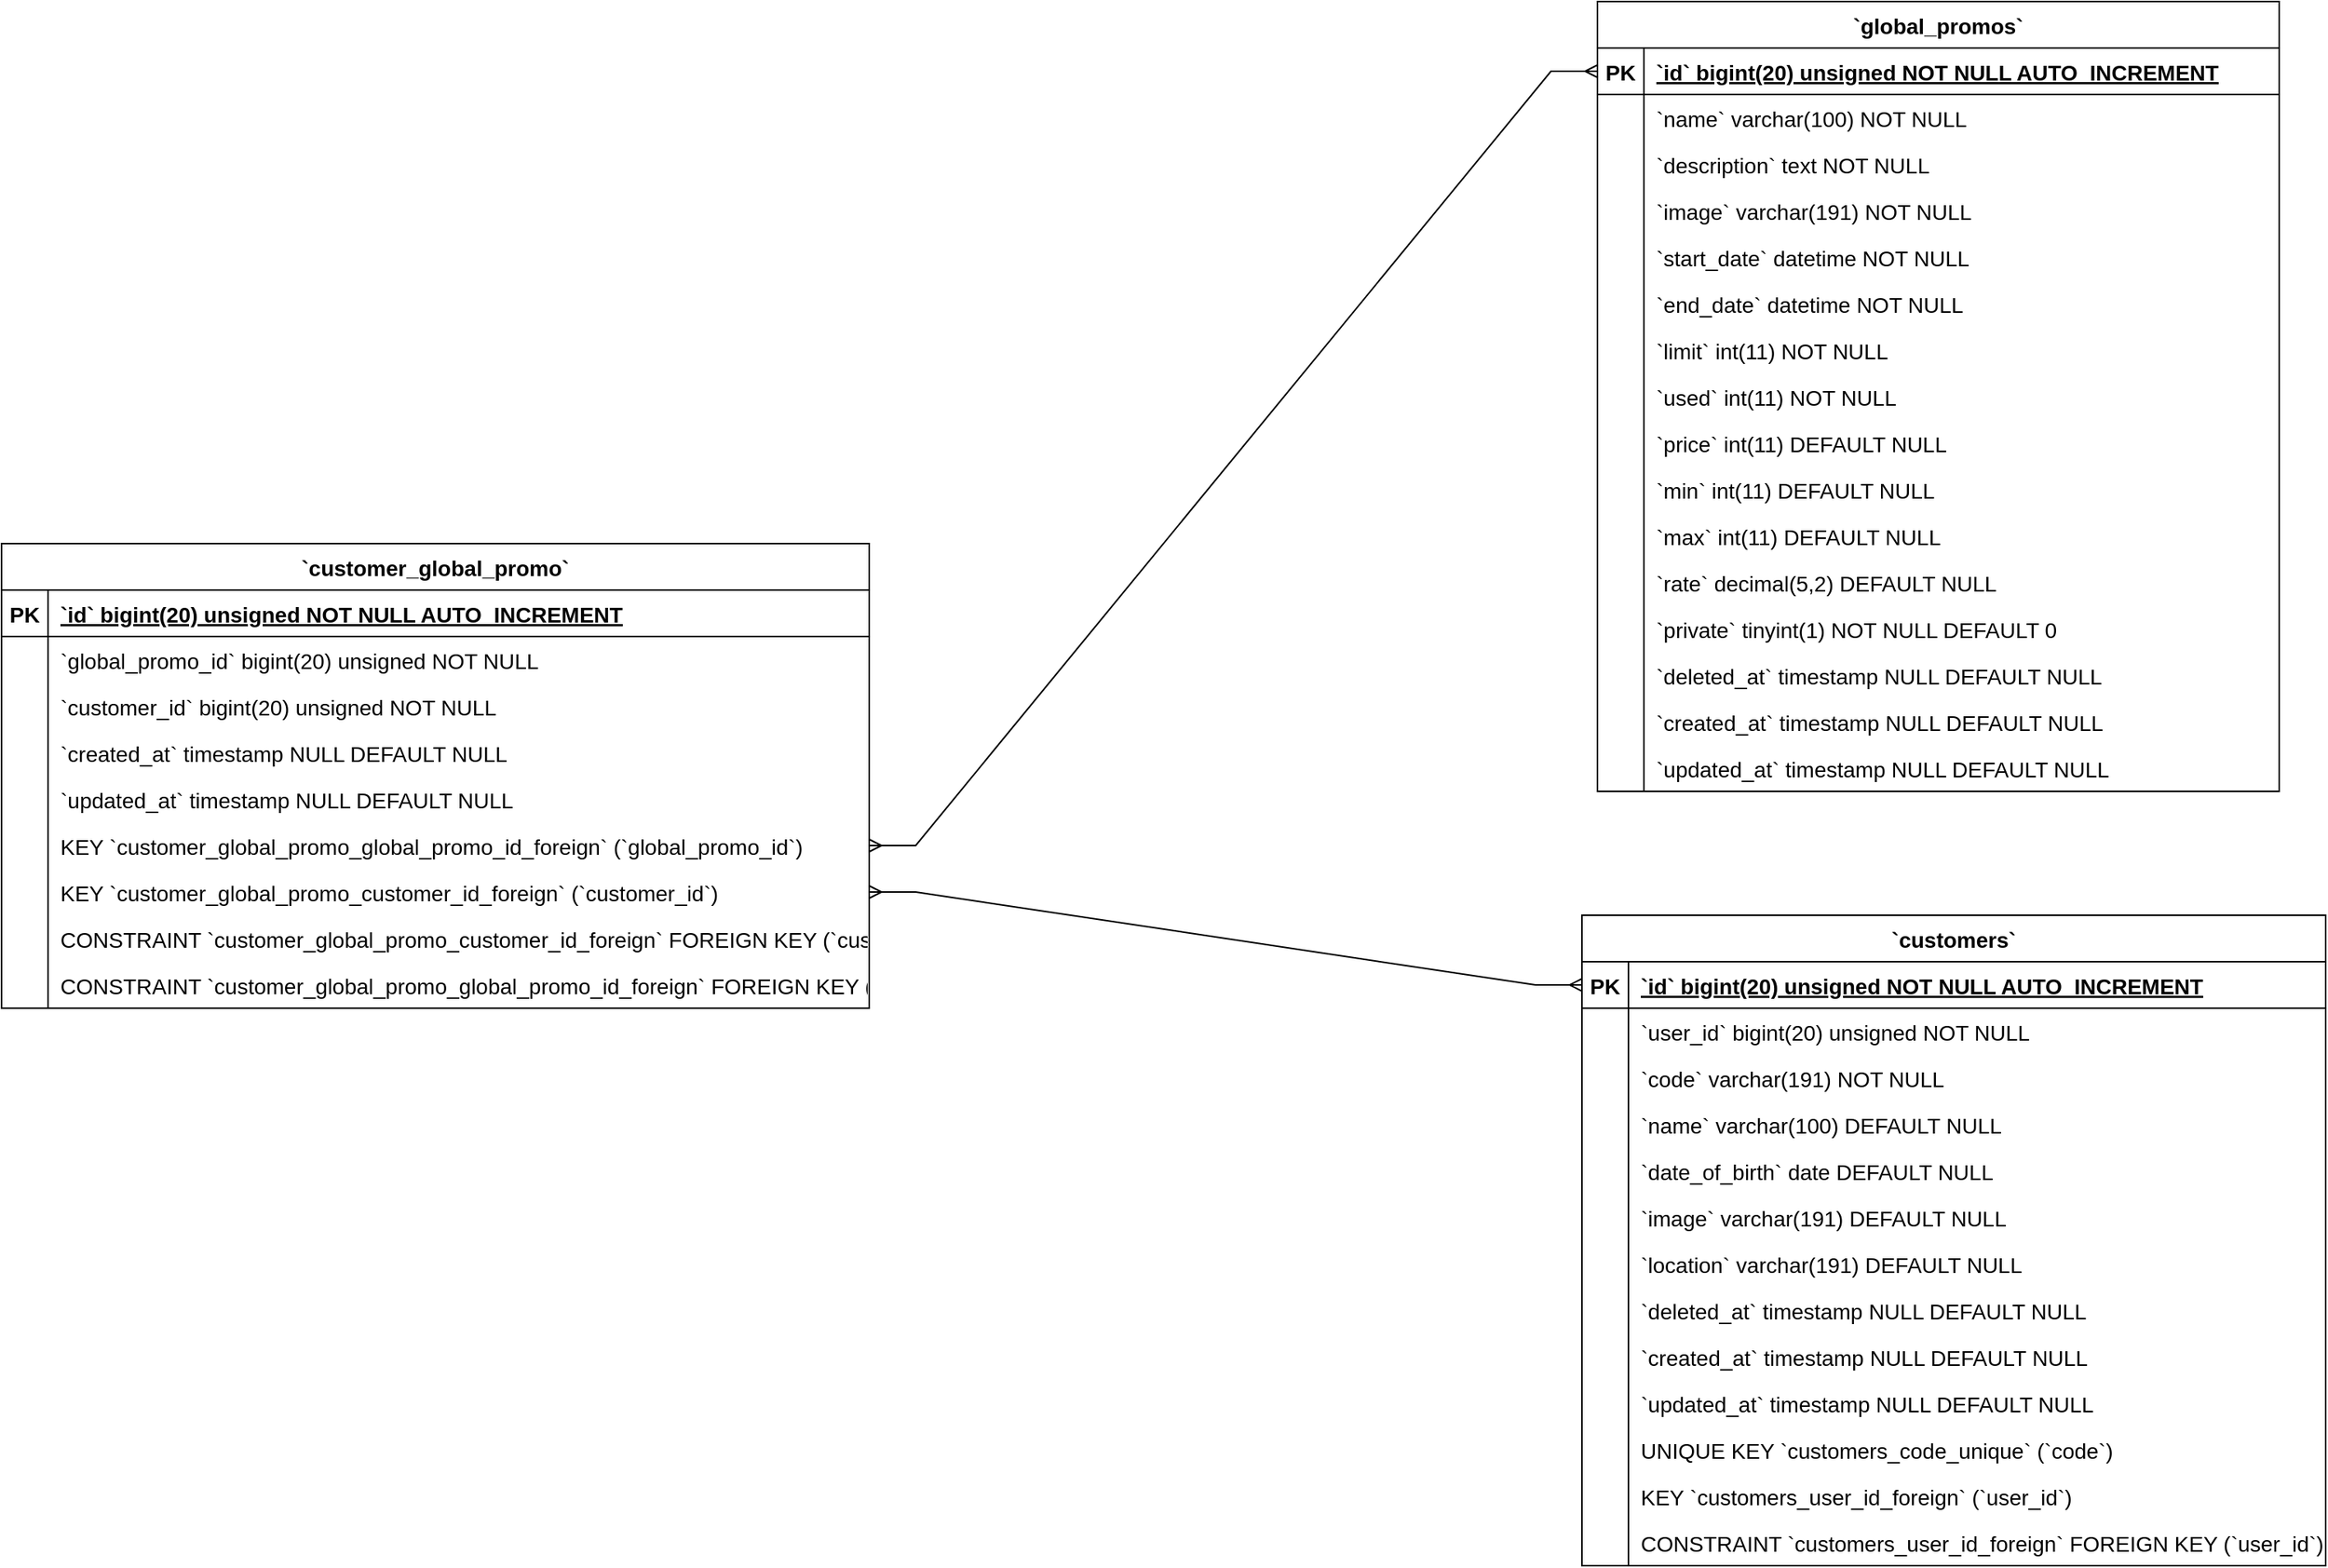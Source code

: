 <mxfile version="24.2.8" type="github">
  <diagram name="Page-1" id="vgvbuqR0HXpFJNE2y8I2">
    <mxGraphModel dx="2438" dy="1924" grid="1" gridSize="10" guides="1" tooltips="1" connect="1" arrows="1" fold="1" page="1" pageScale="1" pageWidth="850" pageHeight="1100" math="0" shadow="0">
      <root>
        <mxCell id="0" />
        <mxCell id="1" parent="0" />
        <mxCell id="kryCxpMamjIrY3Zk3ilS-1" value="`global_promos`" style="shape=table;startSize=30;container=1;collapsible=1;childLayout=tableLayout;fixedRows=1;rowLines=0;fontStyle=1;align=center;resizeLast=1;fontSize=14;" vertex="1" parent="1">
          <mxGeometry x="620" y="-10" width="440" height="510" as="geometry" />
        </mxCell>
        <mxCell id="kryCxpMamjIrY3Zk3ilS-2" value="" style="shape=tableRow;horizontal=0;startSize=0;swimlaneHead=0;swimlaneBody=0;fillColor=none;collapsible=0;dropTarget=0;points=[[0,0.5],[1,0.5]];portConstraint=eastwest;strokeColor=inherit;top=0;left=0;right=0;bottom=1;fontSize=14;" vertex="1" parent="kryCxpMamjIrY3Zk3ilS-1">
          <mxGeometry y="30" width="440" height="30" as="geometry" />
        </mxCell>
        <mxCell id="kryCxpMamjIrY3Zk3ilS-3" value="PK" style="shape=partialRectangle;overflow=hidden;connectable=0;fillColor=none;strokeColor=inherit;top=0;left=0;bottom=0;right=0;fontStyle=1;fontSize=14;" vertex="1" parent="kryCxpMamjIrY3Zk3ilS-2">
          <mxGeometry width="30" height="30" as="geometry">
            <mxRectangle width="30" height="30" as="alternateBounds" />
          </mxGeometry>
        </mxCell>
        <mxCell id="kryCxpMamjIrY3Zk3ilS-4" value="`id` bigint(20) unsigned NOT NULL AUTO_INCREMENT" style="shape=partialRectangle;overflow=hidden;connectable=0;fillColor=none;align=left;strokeColor=inherit;top=0;left=0;bottom=0;right=0;spacingLeft=6;fontStyle=5;fontSize=14;" vertex="1" parent="kryCxpMamjIrY3Zk3ilS-2">
          <mxGeometry x="30" width="410" height="30" as="geometry">
            <mxRectangle width="410" height="30" as="alternateBounds" />
          </mxGeometry>
        </mxCell>
        <mxCell id="kryCxpMamjIrY3Zk3ilS-5" value="" style="shape=tableRow;horizontal=0;startSize=0;swimlaneHead=0;swimlaneBody=0;fillColor=none;collapsible=0;dropTarget=0;points=[[0,0.5],[1,0.5]];portConstraint=eastwest;strokeColor=inherit;top=0;left=0;right=0;bottom=0;fontSize=14;" vertex="1" parent="kryCxpMamjIrY3Zk3ilS-1">
          <mxGeometry y="60" width="440" height="30" as="geometry" />
        </mxCell>
        <mxCell id="kryCxpMamjIrY3Zk3ilS-6" value="" style="shape=partialRectangle;overflow=hidden;connectable=0;fillColor=none;strokeColor=inherit;top=0;left=0;bottom=0;right=0;fontSize=14;" vertex="1" parent="kryCxpMamjIrY3Zk3ilS-5">
          <mxGeometry width="30" height="30" as="geometry">
            <mxRectangle width="30" height="30" as="alternateBounds" />
          </mxGeometry>
        </mxCell>
        <mxCell id="kryCxpMamjIrY3Zk3ilS-7" value="`name` varchar(100) NOT NULL" style="shape=partialRectangle;overflow=hidden;connectable=0;fillColor=none;align=left;strokeColor=inherit;top=0;left=0;bottom=0;right=0;spacingLeft=6;fontSize=14;" vertex="1" parent="kryCxpMamjIrY3Zk3ilS-5">
          <mxGeometry x="30" width="410" height="30" as="geometry">
            <mxRectangle width="410" height="30" as="alternateBounds" />
          </mxGeometry>
        </mxCell>
        <mxCell id="kryCxpMamjIrY3Zk3ilS-8" value="" style="shape=tableRow;horizontal=0;startSize=0;swimlaneHead=0;swimlaneBody=0;fillColor=none;collapsible=0;dropTarget=0;points=[[0,0.5],[1,0.5]];portConstraint=eastwest;strokeColor=inherit;top=0;left=0;right=0;bottom=0;fontSize=14;" vertex="1" parent="kryCxpMamjIrY3Zk3ilS-1">
          <mxGeometry y="90" width="440" height="30" as="geometry" />
        </mxCell>
        <mxCell id="kryCxpMamjIrY3Zk3ilS-9" value="" style="shape=partialRectangle;overflow=hidden;connectable=0;fillColor=none;strokeColor=inherit;top=0;left=0;bottom=0;right=0;fontSize=14;" vertex="1" parent="kryCxpMamjIrY3Zk3ilS-8">
          <mxGeometry width="30" height="30" as="geometry">
            <mxRectangle width="30" height="30" as="alternateBounds" />
          </mxGeometry>
        </mxCell>
        <mxCell id="kryCxpMamjIrY3Zk3ilS-10" value="`description` text NOT NULL" style="shape=partialRectangle;overflow=hidden;connectable=0;fillColor=none;align=left;strokeColor=inherit;top=0;left=0;bottom=0;right=0;spacingLeft=6;fontSize=14;" vertex="1" parent="kryCxpMamjIrY3Zk3ilS-8">
          <mxGeometry x="30" width="410" height="30" as="geometry">
            <mxRectangle width="410" height="30" as="alternateBounds" />
          </mxGeometry>
        </mxCell>
        <mxCell id="kryCxpMamjIrY3Zk3ilS-11" value="" style="shape=tableRow;horizontal=0;startSize=0;swimlaneHead=0;swimlaneBody=0;fillColor=none;collapsible=0;dropTarget=0;points=[[0,0.5],[1,0.5]];portConstraint=eastwest;strokeColor=inherit;top=0;left=0;right=0;bottom=0;fontSize=14;" vertex="1" parent="kryCxpMamjIrY3Zk3ilS-1">
          <mxGeometry y="120" width="440" height="30" as="geometry" />
        </mxCell>
        <mxCell id="kryCxpMamjIrY3Zk3ilS-12" value="" style="shape=partialRectangle;overflow=hidden;connectable=0;fillColor=none;strokeColor=inherit;top=0;left=0;bottom=0;right=0;fontSize=14;" vertex="1" parent="kryCxpMamjIrY3Zk3ilS-11">
          <mxGeometry width="30" height="30" as="geometry">
            <mxRectangle width="30" height="30" as="alternateBounds" />
          </mxGeometry>
        </mxCell>
        <mxCell id="kryCxpMamjIrY3Zk3ilS-13" value="`image` varchar(191) NOT NULL" style="shape=partialRectangle;overflow=hidden;connectable=0;fillColor=none;align=left;strokeColor=inherit;top=0;left=0;bottom=0;right=0;spacingLeft=6;fontSize=14;" vertex="1" parent="kryCxpMamjIrY3Zk3ilS-11">
          <mxGeometry x="30" width="410" height="30" as="geometry">
            <mxRectangle width="410" height="30" as="alternateBounds" />
          </mxGeometry>
        </mxCell>
        <mxCell id="kryCxpMamjIrY3Zk3ilS-14" value="" style="shape=tableRow;horizontal=0;startSize=0;swimlaneHead=0;swimlaneBody=0;fillColor=none;collapsible=0;dropTarget=0;points=[[0,0.5],[1,0.5]];portConstraint=eastwest;strokeColor=inherit;top=0;left=0;right=0;bottom=0;fontSize=14;" vertex="1" parent="kryCxpMamjIrY3Zk3ilS-1">
          <mxGeometry y="150" width="440" height="30" as="geometry" />
        </mxCell>
        <mxCell id="kryCxpMamjIrY3Zk3ilS-15" value="" style="shape=partialRectangle;overflow=hidden;connectable=0;fillColor=none;strokeColor=inherit;top=0;left=0;bottom=0;right=0;fontSize=14;" vertex="1" parent="kryCxpMamjIrY3Zk3ilS-14">
          <mxGeometry width="30" height="30" as="geometry">
            <mxRectangle width="30" height="30" as="alternateBounds" />
          </mxGeometry>
        </mxCell>
        <mxCell id="kryCxpMamjIrY3Zk3ilS-16" value="`start_date` datetime NOT NULL" style="shape=partialRectangle;overflow=hidden;connectable=0;fillColor=none;align=left;strokeColor=inherit;top=0;left=0;bottom=0;right=0;spacingLeft=6;fontSize=14;" vertex="1" parent="kryCxpMamjIrY3Zk3ilS-14">
          <mxGeometry x="30" width="410" height="30" as="geometry">
            <mxRectangle width="410" height="30" as="alternateBounds" />
          </mxGeometry>
        </mxCell>
        <mxCell id="kryCxpMamjIrY3Zk3ilS-17" value="" style="shape=tableRow;horizontal=0;startSize=0;swimlaneHead=0;swimlaneBody=0;fillColor=none;collapsible=0;dropTarget=0;points=[[0,0.5],[1,0.5]];portConstraint=eastwest;strokeColor=inherit;top=0;left=0;right=0;bottom=0;fontSize=14;" vertex="1" parent="kryCxpMamjIrY3Zk3ilS-1">
          <mxGeometry y="180" width="440" height="30" as="geometry" />
        </mxCell>
        <mxCell id="kryCxpMamjIrY3Zk3ilS-18" value="" style="shape=partialRectangle;overflow=hidden;connectable=0;fillColor=none;strokeColor=inherit;top=0;left=0;bottom=0;right=0;fontSize=14;" vertex="1" parent="kryCxpMamjIrY3Zk3ilS-17">
          <mxGeometry width="30" height="30" as="geometry">
            <mxRectangle width="30" height="30" as="alternateBounds" />
          </mxGeometry>
        </mxCell>
        <mxCell id="kryCxpMamjIrY3Zk3ilS-19" value="`end_date` datetime NOT NULL" style="shape=partialRectangle;overflow=hidden;connectable=0;fillColor=none;align=left;strokeColor=inherit;top=0;left=0;bottom=0;right=0;spacingLeft=6;fontSize=14;" vertex="1" parent="kryCxpMamjIrY3Zk3ilS-17">
          <mxGeometry x="30" width="410" height="30" as="geometry">
            <mxRectangle width="410" height="30" as="alternateBounds" />
          </mxGeometry>
        </mxCell>
        <mxCell id="kryCxpMamjIrY3Zk3ilS-20" value="" style="shape=tableRow;horizontal=0;startSize=0;swimlaneHead=0;swimlaneBody=0;fillColor=none;collapsible=0;dropTarget=0;points=[[0,0.5],[1,0.5]];portConstraint=eastwest;strokeColor=inherit;top=0;left=0;right=0;bottom=0;fontSize=14;" vertex="1" parent="kryCxpMamjIrY3Zk3ilS-1">
          <mxGeometry y="210" width="440" height="30" as="geometry" />
        </mxCell>
        <mxCell id="kryCxpMamjIrY3Zk3ilS-21" value="" style="shape=partialRectangle;overflow=hidden;connectable=0;fillColor=none;strokeColor=inherit;top=0;left=0;bottom=0;right=0;fontSize=14;" vertex="1" parent="kryCxpMamjIrY3Zk3ilS-20">
          <mxGeometry width="30" height="30" as="geometry">
            <mxRectangle width="30" height="30" as="alternateBounds" />
          </mxGeometry>
        </mxCell>
        <mxCell id="kryCxpMamjIrY3Zk3ilS-22" value="`limit` int(11) NOT NULL" style="shape=partialRectangle;overflow=hidden;connectable=0;fillColor=none;align=left;strokeColor=inherit;top=0;left=0;bottom=0;right=0;spacingLeft=6;fontSize=14;" vertex="1" parent="kryCxpMamjIrY3Zk3ilS-20">
          <mxGeometry x="30" width="410" height="30" as="geometry">
            <mxRectangle width="410" height="30" as="alternateBounds" />
          </mxGeometry>
        </mxCell>
        <mxCell id="kryCxpMamjIrY3Zk3ilS-23" value="" style="shape=tableRow;horizontal=0;startSize=0;swimlaneHead=0;swimlaneBody=0;fillColor=none;collapsible=0;dropTarget=0;points=[[0,0.5],[1,0.5]];portConstraint=eastwest;strokeColor=inherit;top=0;left=0;right=0;bottom=0;fontSize=14;" vertex="1" parent="kryCxpMamjIrY3Zk3ilS-1">
          <mxGeometry y="240" width="440" height="30" as="geometry" />
        </mxCell>
        <mxCell id="kryCxpMamjIrY3Zk3ilS-24" value="" style="shape=partialRectangle;overflow=hidden;connectable=0;fillColor=none;strokeColor=inherit;top=0;left=0;bottom=0;right=0;fontSize=14;" vertex="1" parent="kryCxpMamjIrY3Zk3ilS-23">
          <mxGeometry width="30" height="30" as="geometry">
            <mxRectangle width="30" height="30" as="alternateBounds" />
          </mxGeometry>
        </mxCell>
        <mxCell id="kryCxpMamjIrY3Zk3ilS-25" value="`used` int(11) NOT NULL" style="shape=partialRectangle;overflow=hidden;connectable=0;fillColor=none;align=left;strokeColor=inherit;top=0;left=0;bottom=0;right=0;spacingLeft=6;fontSize=14;" vertex="1" parent="kryCxpMamjIrY3Zk3ilS-23">
          <mxGeometry x="30" width="410" height="30" as="geometry">
            <mxRectangle width="410" height="30" as="alternateBounds" />
          </mxGeometry>
        </mxCell>
        <mxCell id="kryCxpMamjIrY3Zk3ilS-26" value="" style="shape=tableRow;horizontal=0;startSize=0;swimlaneHead=0;swimlaneBody=0;fillColor=none;collapsible=0;dropTarget=0;points=[[0,0.5],[1,0.5]];portConstraint=eastwest;strokeColor=inherit;top=0;left=0;right=0;bottom=0;fontSize=14;" vertex="1" parent="kryCxpMamjIrY3Zk3ilS-1">
          <mxGeometry y="270" width="440" height="30" as="geometry" />
        </mxCell>
        <mxCell id="kryCxpMamjIrY3Zk3ilS-27" value="" style="shape=partialRectangle;overflow=hidden;connectable=0;fillColor=none;strokeColor=inherit;top=0;left=0;bottom=0;right=0;fontSize=14;" vertex="1" parent="kryCxpMamjIrY3Zk3ilS-26">
          <mxGeometry width="30" height="30" as="geometry">
            <mxRectangle width="30" height="30" as="alternateBounds" />
          </mxGeometry>
        </mxCell>
        <mxCell id="kryCxpMamjIrY3Zk3ilS-28" value="`price` int(11) DEFAULT NULL" style="shape=partialRectangle;overflow=hidden;connectable=0;fillColor=none;align=left;strokeColor=inherit;top=0;left=0;bottom=0;right=0;spacingLeft=6;fontSize=14;" vertex="1" parent="kryCxpMamjIrY3Zk3ilS-26">
          <mxGeometry x="30" width="410" height="30" as="geometry">
            <mxRectangle width="410" height="30" as="alternateBounds" />
          </mxGeometry>
        </mxCell>
        <mxCell id="kryCxpMamjIrY3Zk3ilS-29" value="" style="shape=tableRow;horizontal=0;startSize=0;swimlaneHead=0;swimlaneBody=0;fillColor=none;collapsible=0;dropTarget=0;points=[[0,0.5],[1,0.5]];portConstraint=eastwest;strokeColor=inherit;top=0;left=0;right=0;bottom=0;fontSize=14;" vertex="1" parent="kryCxpMamjIrY3Zk3ilS-1">
          <mxGeometry y="300" width="440" height="30" as="geometry" />
        </mxCell>
        <mxCell id="kryCxpMamjIrY3Zk3ilS-30" value="" style="shape=partialRectangle;overflow=hidden;connectable=0;fillColor=none;strokeColor=inherit;top=0;left=0;bottom=0;right=0;fontSize=14;" vertex="1" parent="kryCxpMamjIrY3Zk3ilS-29">
          <mxGeometry width="30" height="30" as="geometry">
            <mxRectangle width="30" height="30" as="alternateBounds" />
          </mxGeometry>
        </mxCell>
        <mxCell id="kryCxpMamjIrY3Zk3ilS-31" value="`min` int(11) DEFAULT NULL" style="shape=partialRectangle;overflow=hidden;connectable=0;fillColor=none;align=left;strokeColor=inherit;top=0;left=0;bottom=0;right=0;spacingLeft=6;fontSize=14;" vertex="1" parent="kryCxpMamjIrY3Zk3ilS-29">
          <mxGeometry x="30" width="410" height="30" as="geometry">
            <mxRectangle width="410" height="30" as="alternateBounds" />
          </mxGeometry>
        </mxCell>
        <mxCell id="kryCxpMamjIrY3Zk3ilS-32" value="" style="shape=tableRow;horizontal=0;startSize=0;swimlaneHead=0;swimlaneBody=0;fillColor=none;collapsible=0;dropTarget=0;points=[[0,0.5],[1,0.5]];portConstraint=eastwest;strokeColor=inherit;top=0;left=0;right=0;bottom=0;fontSize=14;" vertex="1" parent="kryCxpMamjIrY3Zk3ilS-1">
          <mxGeometry y="330" width="440" height="30" as="geometry" />
        </mxCell>
        <mxCell id="kryCxpMamjIrY3Zk3ilS-33" value="" style="shape=partialRectangle;overflow=hidden;connectable=0;fillColor=none;strokeColor=inherit;top=0;left=0;bottom=0;right=0;fontSize=14;" vertex="1" parent="kryCxpMamjIrY3Zk3ilS-32">
          <mxGeometry width="30" height="30" as="geometry">
            <mxRectangle width="30" height="30" as="alternateBounds" />
          </mxGeometry>
        </mxCell>
        <mxCell id="kryCxpMamjIrY3Zk3ilS-34" value="`max` int(11) DEFAULT NULL" style="shape=partialRectangle;overflow=hidden;connectable=0;fillColor=none;align=left;strokeColor=inherit;top=0;left=0;bottom=0;right=0;spacingLeft=6;fontSize=14;" vertex="1" parent="kryCxpMamjIrY3Zk3ilS-32">
          <mxGeometry x="30" width="410" height="30" as="geometry">
            <mxRectangle width="410" height="30" as="alternateBounds" />
          </mxGeometry>
        </mxCell>
        <mxCell id="kryCxpMamjIrY3Zk3ilS-35" value="" style="shape=tableRow;horizontal=0;startSize=0;swimlaneHead=0;swimlaneBody=0;fillColor=none;collapsible=0;dropTarget=0;points=[[0,0.5],[1,0.5]];portConstraint=eastwest;strokeColor=inherit;top=0;left=0;right=0;bottom=0;fontSize=14;" vertex="1" parent="kryCxpMamjIrY3Zk3ilS-1">
          <mxGeometry y="360" width="440" height="30" as="geometry" />
        </mxCell>
        <mxCell id="kryCxpMamjIrY3Zk3ilS-36" value="" style="shape=partialRectangle;overflow=hidden;connectable=0;fillColor=none;strokeColor=inherit;top=0;left=0;bottom=0;right=0;fontSize=14;" vertex="1" parent="kryCxpMamjIrY3Zk3ilS-35">
          <mxGeometry width="30" height="30" as="geometry">
            <mxRectangle width="30" height="30" as="alternateBounds" />
          </mxGeometry>
        </mxCell>
        <mxCell id="kryCxpMamjIrY3Zk3ilS-37" value="`rate` decimal(5,2) DEFAULT NULL" style="shape=partialRectangle;overflow=hidden;connectable=0;fillColor=none;align=left;strokeColor=inherit;top=0;left=0;bottom=0;right=0;spacingLeft=6;fontSize=14;" vertex="1" parent="kryCxpMamjIrY3Zk3ilS-35">
          <mxGeometry x="30" width="410" height="30" as="geometry">
            <mxRectangle width="410" height="30" as="alternateBounds" />
          </mxGeometry>
        </mxCell>
        <mxCell id="kryCxpMamjIrY3Zk3ilS-38" value="" style="shape=tableRow;horizontal=0;startSize=0;swimlaneHead=0;swimlaneBody=0;fillColor=none;collapsible=0;dropTarget=0;points=[[0,0.5],[1,0.5]];portConstraint=eastwest;strokeColor=inherit;top=0;left=0;right=0;bottom=0;fontSize=14;" vertex="1" parent="kryCxpMamjIrY3Zk3ilS-1">
          <mxGeometry y="390" width="440" height="30" as="geometry" />
        </mxCell>
        <mxCell id="kryCxpMamjIrY3Zk3ilS-39" value="" style="shape=partialRectangle;overflow=hidden;connectable=0;fillColor=none;strokeColor=inherit;top=0;left=0;bottom=0;right=0;fontSize=14;" vertex="1" parent="kryCxpMamjIrY3Zk3ilS-38">
          <mxGeometry width="30" height="30" as="geometry">
            <mxRectangle width="30" height="30" as="alternateBounds" />
          </mxGeometry>
        </mxCell>
        <mxCell id="kryCxpMamjIrY3Zk3ilS-40" value="`private` tinyint(1) NOT NULL DEFAULT 0" style="shape=partialRectangle;overflow=hidden;connectable=0;fillColor=none;align=left;strokeColor=inherit;top=0;left=0;bottom=0;right=0;spacingLeft=6;fontSize=14;" vertex="1" parent="kryCxpMamjIrY3Zk3ilS-38">
          <mxGeometry x="30" width="410" height="30" as="geometry">
            <mxRectangle width="410" height="30" as="alternateBounds" />
          </mxGeometry>
        </mxCell>
        <mxCell id="kryCxpMamjIrY3Zk3ilS-41" value="" style="shape=tableRow;horizontal=0;startSize=0;swimlaneHead=0;swimlaneBody=0;fillColor=none;collapsible=0;dropTarget=0;points=[[0,0.5],[1,0.5]];portConstraint=eastwest;strokeColor=inherit;top=0;left=0;right=0;bottom=0;fontSize=14;" vertex="1" parent="kryCxpMamjIrY3Zk3ilS-1">
          <mxGeometry y="420" width="440" height="30" as="geometry" />
        </mxCell>
        <mxCell id="kryCxpMamjIrY3Zk3ilS-42" value="" style="shape=partialRectangle;overflow=hidden;connectable=0;fillColor=none;strokeColor=inherit;top=0;left=0;bottom=0;right=0;fontSize=14;" vertex="1" parent="kryCxpMamjIrY3Zk3ilS-41">
          <mxGeometry width="30" height="30" as="geometry">
            <mxRectangle width="30" height="30" as="alternateBounds" />
          </mxGeometry>
        </mxCell>
        <mxCell id="kryCxpMamjIrY3Zk3ilS-43" value="`deleted_at` timestamp NULL DEFAULT NULL" style="shape=partialRectangle;overflow=hidden;connectable=0;fillColor=none;align=left;strokeColor=inherit;top=0;left=0;bottom=0;right=0;spacingLeft=6;fontSize=14;" vertex="1" parent="kryCxpMamjIrY3Zk3ilS-41">
          <mxGeometry x="30" width="410" height="30" as="geometry">
            <mxRectangle width="410" height="30" as="alternateBounds" />
          </mxGeometry>
        </mxCell>
        <mxCell id="kryCxpMamjIrY3Zk3ilS-44" value="" style="shape=tableRow;horizontal=0;startSize=0;swimlaneHead=0;swimlaneBody=0;fillColor=none;collapsible=0;dropTarget=0;points=[[0,0.5],[1,0.5]];portConstraint=eastwest;strokeColor=inherit;top=0;left=0;right=0;bottom=0;fontSize=14;" vertex="1" parent="kryCxpMamjIrY3Zk3ilS-1">
          <mxGeometry y="450" width="440" height="30" as="geometry" />
        </mxCell>
        <mxCell id="kryCxpMamjIrY3Zk3ilS-45" value="" style="shape=partialRectangle;overflow=hidden;connectable=0;fillColor=none;strokeColor=inherit;top=0;left=0;bottom=0;right=0;fontSize=14;" vertex="1" parent="kryCxpMamjIrY3Zk3ilS-44">
          <mxGeometry width="30" height="30" as="geometry">
            <mxRectangle width="30" height="30" as="alternateBounds" />
          </mxGeometry>
        </mxCell>
        <mxCell id="kryCxpMamjIrY3Zk3ilS-46" value="`created_at` timestamp NULL DEFAULT NULL" style="shape=partialRectangle;overflow=hidden;connectable=0;fillColor=none;align=left;strokeColor=inherit;top=0;left=0;bottom=0;right=0;spacingLeft=6;fontSize=14;" vertex="1" parent="kryCxpMamjIrY3Zk3ilS-44">
          <mxGeometry x="30" width="410" height="30" as="geometry">
            <mxRectangle width="410" height="30" as="alternateBounds" />
          </mxGeometry>
        </mxCell>
        <mxCell id="kryCxpMamjIrY3Zk3ilS-47" value="" style="shape=tableRow;horizontal=0;startSize=0;swimlaneHead=0;swimlaneBody=0;fillColor=none;collapsible=0;dropTarget=0;points=[[0,0.5],[1,0.5]];portConstraint=eastwest;strokeColor=inherit;top=0;left=0;right=0;bottom=0;fontSize=14;" vertex="1" parent="kryCxpMamjIrY3Zk3ilS-1">
          <mxGeometry y="480" width="440" height="30" as="geometry" />
        </mxCell>
        <mxCell id="kryCxpMamjIrY3Zk3ilS-48" value="" style="shape=partialRectangle;overflow=hidden;connectable=0;fillColor=none;strokeColor=inherit;top=0;left=0;bottom=0;right=0;fontSize=14;" vertex="1" parent="kryCxpMamjIrY3Zk3ilS-47">
          <mxGeometry width="30" height="30" as="geometry">
            <mxRectangle width="30" height="30" as="alternateBounds" />
          </mxGeometry>
        </mxCell>
        <mxCell id="kryCxpMamjIrY3Zk3ilS-49" value="`updated_at` timestamp NULL DEFAULT NULL" style="shape=partialRectangle;overflow=hidden;connectable=0;fillColor=none;align=left;strokeColor=inherit;top=0;left=0;bottom=0;right=0;spacingLeft=6;fontSize=14;" vertex="1" parent="kryCxpMamjIrY3Zk3ilS-47">
          <mxGeometry x="30" width="410" height="30" as="geometry">
            <mxRectangle width="410" height="30" as="alternateBounds" />
          </mxGeometry>
        </mxCell>
        <mxCell id="kryCxpMamjIrY3Zk3ilS-50" value="`customer_global_promo`" style="shape=table;startSize=30;container=1;collapsible=1;childLayout=tableLayout;fixedRows=1;rowLines=0;fontStyle=1;align=center;resizeLast=1;fontSize=14;" vertex="1" parent="1">
          <mxGeometry x="-410" y="340" width="560" height="300" as="geometry" />
        </mxCell>
        <mxCell id="kryCxpMamjIrY3Zk3ilS-51" value="" style="shape=tableRow;horizontal=0;startSize=0;swimlaneHead=0;swimlaneBody=0;fillColor=none;collapsible=0;dropTarget=0;points=[[0,0.5],[1,0.5]];portConstraint=eastwest;strokeColor=inherit;top=0;left=0;right=0;bottom=1;fontSize=14;" vertex="1" parent="kryCxpMamjIrY3Zk3ilS-50">
          <mxGeometry y="30" width="560" height="30" as="geometry" />
        </mxCell>
        <mxCell id="kryCxpMamjIrY3Zk3ilS-52" value="PK" style="shape=partialRectangle;overflow=hidden;connectable=0;fillColor=none;strokeColor=inherit;top=0;left=0;bottom=0;right=0;fontStyle=1;fontSize=14;" vertex="1" parent="kryCxpMamjIrY3Zk3ilS-51">
          <mxGeometry width="30" height="30" as="geometry">
            <mxRectangle width="30" height="30" as="alternateBounds" />
          </mxGeometry>
        </mxCell>
        <mxCell id="kryCxpMamjIrY3Zk3ilS-53" value="`id` bigint(20) unsigned NOT NULL AUTO_INCREMENT" style="shape=partialRectangle;overflow=hidden;connectable=0;fillColor=none;align=left;strokeColor=inherit;top=0;left=0;bottom=0;right=0;spacingLeft=6;fontStyle=5;fontSize=14;" vertex="1" parent="kryCxpMamjIrY3Zk3ilS-51">
          <mxGeometry x="30" width="530" height="30" as="geometry">
            <mxRectangle width="530" height="30" as="alternateBounds" />
          </mxGeometry>
        </mxCell>
        <mxCell id="kryCxpMamjIrY3Zk3ilS-54" value="" style="shape=tableRow;horizontal=0;startSize=0;swimlaneHead=0;swimlaneBody=0;fillColor=none;collapsible=0;dropTarget=0;points=[[0,0.5],[1,0.5]];portConstraint=eastwest;strokeColor=inherit;top=0;left=0;right=0;bottom=0;fontSize=14;" vertex="1" parent="kryCxpMamjIrY3Zk3ilS-50">
          <mxGeometry y="60" width="560" height="30" as="geometry" />
        </mxCell>
        <mxCell id="kryCxpMamjIrY3Zk3ilS-55" value="" style="shape=partialRectangle;overflow=hidden;connectable=0;fillColor=none;strokeColor=inherit;top=0;left=0;bottom=0;right=0;fontSize=14;" vertex="1" parent="kryCxpMamjIrY3Zk3ilS-54">
          <mxGeometry width="30" height="30" as="geometry">
            <mxRectangle width="30" height="30" as="alternateBounds" />
          </mxGeometry>
        </mxCell>
        <mxCell id="kryCxpMamjIrY3Zk3ilS-56" value="`global_promo_id` bigint(20) unsigned NOT NULL" style="shape=partialRectangle;overflow=hidden;connectable=0;fillColor=none;align=left;strokeColor=inherit;top=0;left=0;bottom=0;right=0;spacingLeft=6;fontSize=14;" vertex="1" parent="kryCxpMamjIrY3Zk3ilS-54">
          <mxGeometry x="30" width="530" height="30" as="geometry">
            <mxRectangle width="530" height="30" as="alternateBounds" />
          </mxGeometry>
        </mxCell>
        <mxCell id="kryCxpMamjIrY3Zk3ilS-57" value="" style="shape=tableRow;horizontal=0;startSize=0;swimlaneHead=0;swimlaneBody=0;fillColor=none;collapsible=0;dropTarget=0;points=[[0,0.5],[1,0.5]];portConstraint=eastwest;strokeColor=inherit;top=0;left=0;right=0;bottom=0;fontSize=14;" vertex="1" parent="kryCxpMamjIrY3Zk3ilS-50">
          <mxGeometry y="90" width="560" height="30" as="geometry" />
        </mxCell>
        <mxCell id="kryCxpMamjIrY3Zk3ilS-58" value="" style="shape=partialRectangle;overflow=hidden;connectable=0;fillColor=none;strokeColor=inherit;top=0;left=0;bottom=0;right=0;fontSize=14;" vertex="1" parent="kryCxpMamjIrY3Zk3ilS-57">
          <mxGeometry width="30" height="30" as="geometry">
            <mxRectangle width="30" height="30" as="alternateBounds" />
          </mxGeometry>
        </mxCell>
        <mxCell id="kryCxpMamjIrY3Zk3ilS-59" value="`customer_id` bigint(20) unsigned NOT NULL" style="shape=partialRectangle;overflow=hidden;connectable=0;fillColor=none;align=left;strokeColor=inherit;top=0;left=0;bottom=0;right=0;spacingLeft=6;fontSize=14;" vertex="1" parent="kryCxpMamjIrY3Zk3ilS-57">
          <mxGeometry x="30" width="530" height="30" as="geometry">
            <mxRectangle width="530" height="30" as="alternateBounds" />
          </mxGeometry>
        </mxCell>
        <mxCell id="kryCxpMamjIrY3Zk3ilS-60" value="" style="shape=tableRow;horizontal=0;startSize=0;swimlaneHead=0;swimlaneBody=0;fillColor=none;collapsible=0;dropTarget=0;points=[[0,0.5],[1,0.5]];portConstraint=eastwest;strokeColor=inherit;top=0;left=0;right=0;bottom=0;fontSize=14;" vertex="1" parent="kryCxpMamjIrY3Zk3ilS-50">
          <mxGeometry y="120" width="560" height="30" as="geometry" />
        </mxCell>
        <mxCell id="kryCxpMamjIrY3Zk3ilS-61" value="" style="shape=partialRectangle;overflow=hidden;connectable=0;fillColor=none;strokeColor=inherit;top=0;left=0;bottom=0;right=0;fontSize=14;" vertex="1" parent="kryCxpMamjIrY3Zk3ilS-60">
          <mxGeometry width="30" height="30" as="geometry">
            <mxRectangle width="30" height="30" as="alternateBounds" />
          </mxGeometry>
        </mxCell>
        <mxCell id="kryCxpMamjIrY3Zk3ilS-62" value="`created_at` timestamp NULL DEFAULT NULL" style="shape=partialRectangle;overflow=hidden;connectable=0;fillColor=none;align=left;strokeColor=inherit;top=0;left=0;bottom=0;right=0;spacingLeft=6;fontSize=14;" vertex="1" parent="kryCxpMamjIrY3Zk3ilS-60">
          <mxGeometry x="30" width="530" height="30" as="geometry">
            <mxRectangle width="530" height="30" as="alternateBounds" />
          </mxGeometry>
        </mxCell>
        <mxCell id="kryCxpMamjIrY3Zk3ilS-63" value="" style="shape=tableRow;horizontal=0;startSize=0;swimlaneHead=0;swimlaneBody=0;fillColor=none;collapsible=0;dropTarget=0;points=[[0,0.5],[1,0.5]];portConstraint=eastwest;strokeColor=inherit;top=0;left=0;right=0;bottom=0;fontSize=14;" vertex="1" parent="kryCxpMamjIrY3Zk3ilS-50">
          <mxGeometry y="150" width="560" height="30" as="geometry" />
        </mxCell>
        <mxCell id="kryCxpMamjIrY3Zk3ilS-64" value="" style="shape=partialRectangle;overflow=hidden;connectable=0;fillColor=none;strokeColor=inherit;top=0;left=0;bottom=0;right=0;fontSize=14;" vertex="1" parent="kryCxpMamjIrY3Zk3ilS-63">
          <mxGeometry width="30" height="30" as="geometry">
            <mxRectangle width="30" height="30" as="alternateBounds" />
          </mxGeometry>
        </mxCell>
        <mxCell id="kryCxpMamjIrY3Zk3ilS-65" value="`updated_at` timestamp NULL DEFAULT NULL" style="shape=partialRectangle;overflow=hidden;connectable=0;fillColor=none;align=left;strokeColor=inherit;top=0;left=0;bottom=0;right=0;spacingLeft=6;fontSize=14;" vertex="1" parent="kryCxpMamjIrY3Zk3ilS-63">
          <mxGeometry x="30" width="530" height="30" as="geometry">
            <mxRectangle width="530" height="30" as="alternateBounds" />
          </mxGeometry>
        </mxCell>
        <mxCell id="kryCxpMamjIrY3Zk3ilS-66" value="" style="shape=tableRow;horizontal=0;startSize=0;swimlaneHead=0;swimlaneBody=0;fillColor=none;collapsible=0;dropTarget=0;points=[[0,0.5],[1,0.5]];portConstraint=eastwest;strokeColor=inherit;top=0;left=0;right=0;bottom=0;fontSize=14;" vertex="1" parent="kryCxpMamjIrY3Zk3ilS-50">
          <mxGeometry y="180" width="560" height="30" as="geometry" />
        </mxCell>
        <mxCell id="kryCxpMamjIrY3Zk3ilS-67" value="" style="shape=partialRectangle;overflow=hidden;connectable=0;fillColor=none;strokeColor=inherit;top=0;left=0;bottom=0;right=0;fontSize=14;" vertex="1" parent="kryCxpMamjIrY3Zk3ilS-66">
          <mxGeometry width="30" height="30" as="geometry">
            <mxRectangle width="30" height="30" as="alternateBounds" />
          </mxGeometry>
        </mxCell>
        <mxCell id="kryCxpMamjIrY3Zk3ilS-68" value="KEY `customer_global_promo_global_promo_id_foreign` (`global_promo_id`)" style="shape=partialRectangle;overflow=hidden;connectable=0;fillColor=none;align=left;strokeColor=inherit;top=0;left=0;bottom=0;right=0;spacingLeft=6;fontSize=14;" vertex="1" parent="kryCxpMamjIrY3Zk3ilS-66">
          <mxGeometry x="30" width="530" height="30" as="geometry">
            <mxRectangle width="530" height="30" as="alternateBounds" />
          </mxGeometry>
        </mxCell>
        <mxCell id="kryCxpMamjIrY3Zk3ilS-69" value="" style="shape=tableRow;horizontal=0;startSize=0;swimlaneHead=0;swimlaneBody=0;fillColor=none;collapsible=0;dropTarget=0;points=[[0,0.5],[1,0.5]];portConstraint=eastwest;strokeColor=inherit;top=0;left=0;right=0;bottom=0;fontSize=14;" vertex="1" parent="kryCxpMamjIrY3Zk3ilS-50">
          <mxGeometry y="210" width="560" height="30" as="geometry" />
        </mxCell>
        <mxCell id="kryCxpMamjIrY3Zk3ilS-70" value="" style="shape=partialRectangle;overflow=hidden;connectable=0;fillColor=none;strokeColor=inherit;top=0;left=0;bottom=0;right=0;fontSize=14;" vertex="1" parent="kryCxpMamjIrY3Zk3ilS-69">
          <mxGeometry width="30" height="30" as="geometry">
            <mxRectangle width="30" height="30" as="alternateBounds" />
          </mxGeometry>
        </mxCell>
        <mxCell id="kryCxpMamjIrY3Zk3ilS-71" value="KEY `customer_global_promo_customer_id_foreign` (`customer_id`)" style="shape=partialRectangle;overflow=hidden;connectable=0;fillColor=none;align=left;strokeColor=inherit;top=0;left=0;bottom=0;right=0;spacingLeft=6;fontSize=14;" vertex="1" parent="kryCxpMamjIrY3Zk3ilS-69">
          <mxGeometry x="30" width="530" height="30" as="geometry">
            <mxRectangle width="530" height="30" as="alternateBounds" />
          </mxGeometry>
        </mxCell>
        <mxCell id="kryCxpMamjIrY3Zk3ilS-72" value="" style="shape=tableRow;horizontal=0;startSize=0;swimlaneHead=0;swimlaneBody=0;fillColor=none;collapsible=0;dropTarget=0;points=[[0,0.5],[1,0.5]];portConstraint=eastwest;strokeColor=inherit;top=0;left=0;right=0;bottom=0;fontSize=14;" vertex="1" parent="kryCxpMamjIrY3Zk3ilS-50">
          <mxGeometry y="240" width="560" height="30" as="geometry" />
        </mxCell>
        <mxCell id="kryCxpMamjIrY3Zk3ilS-73" value="" style="shape=partialRectangle;overflow=hidden;connectable=0;fillColor=none;strokeColor=inherit;top=0;left=0;bottom=0;right=0;fontSize=14;" vertex="1" parent="kryCxpMamjIrY3Zk3ilS-72">
          <mxGeometry width="30" height="30" as="geometry">
            <mxRectangle width="30" height="30" as="alternateBounds" />
          </mxGeometry>
        </mxCell>
        <mxCell id="kryCxpMamjIrY3Zk3ilS-74" value="CONSTRAINT `customer_global_promo_customer_id_foreign` FOREIGN KEY (`customer_id`) REFERENCES `customers` (`id`)" style="shape=partialRectangle;overflow=hidden;connectable=0;fillColor=none;align=left;strokeColor=inherit;top=0;left=0;bottom=0;right=0;spacingLeft=6;fontSize=14;" vertex="1" parent="kryCxpMamjIrY3Zk3ilS-72">
          <mxGeometry x="30" width="530" height="30" as="geometry">
            <mxRectangle width="530" height="30" as="alternateBounds" />
          </mxGeometry>
        </mxCell>
        <mxCell id="kryCxpMamjIrY3Zk3ilS-75" value="" style="shape=tableRow;horizontal=0;startSize=0;swimlaneHead=0;swimlaneBody=0;fillColor=none;collapsible=0;dropTarget=0;points=[[0,0.5],[1,0.5]];portConstraint=eastwest;strokeColor=inherit;top=0;left=0;right=0;bottom=0;fontSize=14;" vertex="1" parent="kryCxpMamjIrY3Zk3ilS-50">
          <mxGeometry y="270" width="560" height="30" as="geometry" />
        </mxCell>
        <mxCell id="kryCxpMamjIrY3Zk3ilS-76" value="" style="shape=partialRectangle;overflow=hidden;connectable=0;fillColor=none;strokeColor=inherit;top=0;left=0;bottom=0;right=0;fontSize=14;" vertex="1" parent="kryCxpMamjIrY3Zk3ilS-75">
          <mxGeometry width="30" height="30" as="geometry">
            <mxRectangle width="30" height="30" as="alternateBounds" />
          </mxGeometry>
        </mxCell>
        <mxCell id="kryCxpMamjIrY3Zk3ilS-77" value="CONSTRAINT `customer_global_promo_global_promo_id_foreign` FOREIGN KEY (`global_promo_id`) REFERENCES `global_promos` (`id`)" style="shape=partialRectangle;overflow=hidden;connectable=0;fillColor=none;align=left;strokeColor=inherit;top=0;left=0;bottom=0;right=0;spacingLeft=6;fontSize=14;" vertex="1" parent="kryCxpMamjIrY3Zk3ilS-75">
          <mxGeometry x="30" width="530" height="30" as="geometry">
            <mxRectangle width="530" height="30" as="alternateBounds" />
          </mxGeometry>
        </mxCell>
        <mxCell id="kryCxpMamjIrY3Zk3ilS-78" value="`customers`" style="shape=table;startSize=30;container=1;collapsible=1;childLayout=tableLayout;fixedRows=1;rowLines=0;fontStyle=1;align=center;resizeLast=1;fontSize=14;" vertex="1" parent="1">
          <mxGeometry x="610" y="580" width="480" height="420" as="geometry" />
        </mxCell>
        <mxCell id="kryCxpMamjIrY3Zk3ilS-79" value="" style="shape=tableRow;horizontal=0;startSize=0;swimlaneHead=0;swimlaneBody=0;fillColor=none;collapsible=0;dropTarget=0;points=[[0,0.5],[1,0.5]];portConstraint=eastwest;strokeColor=inherit;top=0;left=0;right=0;bottom=1;fontSize=14;" vertex="1" parent="kryCxpMamjIrY3Zk3ilS-78">
          <mxGeometry y="30" width="480" height="30" as="geometry" />
        </mxCell>
        <mxCell id="kryCxpMamjIrY3Zk3ilS-80" value="PK" style="shape=partialRectangle;overflow=hidden;connectable=0;fillColor=none;strokeColor=inherit;top=0;left=0;bottom=0;right=0;fontStyle=1;fontSize=14;" vertex="1" parent="kryCxpMamjIrY3Zk3ilS-79">
          <mxGeometry width="30" height="30" as="geometry">
            <mxRectangle width="30" height="30" as="alternateBounds" />
          </mxGeometry>
        </mxCell>
        <mxCell id="kryCxpMamjIrY3Zk3ilS-81" value="`id` bigint(20) unsigned NOT NULL AUTO_INCREMENT" style="shape=partialRectangle;overflow=hidden;connectable=0;fillColor=none;align=left;strokeColor=inherit;top=0;left=0;bottom=0;right=0;spacingLeft=6;fontStyle=5;fontSize=14;" vertex="1" parent="kryCxpMamjIrY3Zk3ilS-79">
          <mxGeometry x="30" width="450" height="30" as="geometry">
            <mxRectangle width="450" height="30" as="alternateBounds" />
          </mxGeometry>
        </mxCell>
        <mxCell id="kryCxpMamjIrY3Zk3ilS-82" value="" style="shape=tableRow;horizontal=0;startSize=0;swimlaneHead=0;swimlaneBody=0;fillColor=none;collapsible=0;dropTarget=0;points=[[0,0.5],[1,0.5]];portConstraint=eastwest;strokeColor=inherit;top=0;left=0;right=0;bottom=0;fontSize=14;" vertex="1" parent="kryCxpMamjIrY3Zk3ilS-78">
          <mxGeometry y="60" width="480" height="30" as="geometry" />
        </mxCell>
        <mxCell id="kryCxpMamjIrY3Zk3ilS-83" value="" style="shape=partialRectangle;overflow=hidden;connectable=0;fillColor=none;strokeColor=inherit;top=0;left=0;bottom=0;right=0;fontSize=14;" vertex="1" parent="kryCxpMamjIrY3Zk3ilS-82">
          <mxGeometry width="30" height="30" as="geometry">
            <mxRectangle width="30" height="30" as="alternateBounds" />
          </mxGeometry>
        </mxCell>
        <mxCell id="kryCxpMamjIrY3Zk3ilS-84" value="`user_id` bigint(20) unsigned NOT NULL" style="shape=partialRectangle;overflow=hidden;connectable=0;fillColor=none;align=left;strokeColor=inherit;top=0;left=0;bottom=0;right=0;spacingLeft=6;fontSize=14;" vertex="1" parent="kryCxpMamjIrY3Zk3ilS-82">
          <mxGeometry x="30" width="450" height="30" as="geometry">
            <mxRectangle width="450" height="30" as="alternateBounds" />
          </mxGeometry>
        </mxCell>
        <mxCell id="kryCxpMamjIrY3Zk3ilS-85" value="" style="shape=tableRow;horizontal=0;startSize=0;swimlaneHead=0;swimlaneBody=0;fillColor=none;collapsible=0;dropTarget=0;points=[[0,0.5],[1,0.5]];portConstraint=eastwest;strokeColor=inherit;top=0;left=0;right=0;bottom=0;fontSize=14;" vertex="1" parent="kryCxpMamjIrY3Zk3ilS-78">
          <mxGeometry y="90" width="480" height="30" as="geometry" />
        </mxCell>
        <mxCell id="kryCxpMamjIrY3Zk3ilS-86" value="" style="shape=partialRectangle;overflow=hidden;connectable=0;fillColor=none;strokeColor=inherit;top=0;left=0;bottom=0;right=0;fontSize=14;" vertex="1" parent="kryCxpMamjIrY3Zk3ilS-85">
          <mxGeometry width="30" height="30" as="geometry">
            <mxRectangle width="30" height="30" as="alternateBounds" />
          </mxGeometry>
        </mxCell>
        <mxCell id="kryCxpMamjIrY3Zk3ilS-87" value="`code` varchar(191) NOT NULL" style="shape=partialRectangle;overflow=hidden;connectable=0;fillColor=none;align=left;strokeColor=inherit;top=0;left=0;bottom=0;right=0;spacingLeft=6;fontSize=14;" vertex="1" parent="kryCxpMamjIrY3Zk3ilS-85">
          <mxGeometry x="30" width="450" height="30" as="geometry">
            <mxRectangle width="450" height="30" as="alternateBounds" />
          </mxGeometry>
        </mxCell>
        <mxCell id="kryCxpMamjIrY3Zk3ilS-88" value="" style="shape=tableRow;horizontal=0;startSize=0;swimlaneHead=0;swimlaneBody=0;fillColor=none;collapsible=0;dropTarget=0;points=[[0,0.5],[1,0.5]];portConstraint=eastwest;strokeColor=inherit;top=0;left=0;right=0;bottom=0;fontSize=14;" vertex="1" parent="kryCxpMamjIrY3Zk3ilS-78">
          <mxGeometry y="120" width="480" height="30" as="geometry" />
        </mxCell>
        <mxCell id="kryCxpMamjIrY3Zk3ilS-89" value="" style="shape=partialRectangle;overflow=hidden;connectable=0;fillColor=none;strokeColor=inherit;top=0;left=0;bottom=0;right=0;fontSize=14;" vertex="1" parent="kryCxpMamjIrY3Zk3ilS-88">
          <mxGeometry width="30" height="30" as="geometry">
            <mxRectangle width="30" height="30" as="alternateBounds" />
          </mxGeometry>
        </mxCell>
        <mxCell id="kryCxpMamjIrY3Zk3ilS-90" value="`name` varchar(100) DEFAULT NULL" style="shape=partialRectangle;overflow=hidden;connectable=0;fillColor=none;align=left;strokeColor=inherit;top=0;left=0;bottom=0;right=0;spacingLeft=6;fontSize=14;" vertex="1" parent="kryCxpMamjIrY3Zk3ilS-88">
          <mxGeometry x="30" width="450" height="30" as="geometry">
            <mxRectangle width="450" height="30" as="alternateBounds" />
          </mxGeometry>
        </mxCell>
        <mxCell id="kryCxpMamjIrY3Zk3ilS-91" value="" style="shape=tableRow;horizontal=0;startSize=0;swimlaneHead=0;swimlaneBody=0;fillColor=none;collapsible=0;dropTarget=0;points=[[0,0.5],[1,0.5]];portConstraint=eastwest;strokeColor=inherit;top=0;left=0;right=0;bottom=0;fontSize=14;" vertex="1" parent="kryCxpMamjIrY3Zk3ilS-78">
          <mxGeometry y="150" width="480" height="30" as="geometry" />
        </mxCell>
        <mxCell id="kryCxpMamjIrY3Zk3ilS-92" value="" style="shape=partialRectangle;overflow=hidden;connectable=0;fillColor=none;strokeColor=inherit;top=0;left=0;bottom=0;right=0;fontSize=14;" vertex="1" parent="kryCxpMamjIrY3Zk3ilS-91">
          <mxGeometry width="30" height="30" as="geometry">
            <mxRectangle width="30" height="30" as="alternateBounds" />
          </mxGeometry>
        </mxCell>
        <mxCell id="kryCxpMamjIrY3Zk3ilS-93" value="`date_of_birth` date DEFAULT NULL" style="shape=partialRectangle;overflow=hidden;connectable=0;fillColor=none;align=left;strokeColor=inherit;top=0;left=0;bottom=0;right=0;spacingLeft=6;fontSize=14;" vertex="1" parent="kryCxpMamjIrY3Zk3ilS-91">
          <mxGeometry x="30" width="450" height="30" as="geometry">
            <mxRectangle width="450" height="30" as="alternateBounds" />
          </mxGeometry>
        </mxCell>
        <mxCell id="kryCxpMamjIrY3Zk3ilS-94" value="" style="shape=tableRow;horizontal=0;startSize=0;swimlaneHead=0;swimlaneBody=0;fillColor=none;collapsible=0;dropTarget=0;points=[[0,0.5],[1,0.5]];portConstraint=eastwest;strokeColor=inherit;top=0;left=0;right=0;bottom=0;fontSize=14;" vertex="1" parent="kryCxpMamjIrY3Zk3ilS-78">
          <mxGeometry y="180" width="480" height="30" as="geometry" />
        </mxCell>
        <mxCell id="kryCxpMamjIrY3Zk3ilS-95" value="" style="shape=partialRectangle;overflow=hidden;connectable=0;fillColor=none;strokeColor=inherit;top=0;left=0;bottom=0;right=0;fontSize=14;" vertex="1" parent="kryCxpMamjIrY3Zk3ilS-94">
          <mxGeometry width="30" height="30" as="geometry">
            <mxRectangle width="30" height="30" as="alternateBounds" />
          </mxGeometry>
        </mxCell>
        <mxCell id="kryCxpMamjIrY3Zk3ilS-96" value="`image` varchar(191) DEFAULT NULL" style="shape=partialRectangle;overflow=hidden;connectable=0;fillColor=none;align=left;strokeColor=inherit;top=0;left=0;bottom=0;right=0;spacingLeft=6;fontSize=14;" vertex="1" parent="kryCxpMamjIrY3Zk3ilS-94">
          <mxGeometry x="30" width="450" height="30" as="geometry">
            <mxRectangle width="450" height="30" as="alternateBounds" />
          </mxGeometry>
        </mxCell>
        <mxCell id="kryCxpMamjIrY3Zk3ilS-97" value="" style="shape=tableRow;horizontal=0;startSize=0;swimlaneHead=0;swimlaneBody=0;fillColor=none;collapsible=0;dropTarget=0;points=[[0,0.5],[1,0.5]];portConstraint=eastwest;strokeColor=inherit;top=0;left=0;right=0;bottom=0;fontSize=14;" vertex="1" parent="kryCxpMamjIrY3Zk3ilS-78">
          <mxGeometry y="210" width="480" height="30" as="geometry" />
        </mxCell>
        <mxCell id="kryCxpMamjIrY3Zk3ilS-98" value="" style="shape=partialRectangle;overflow=hidden;connectable=0;fillColor=none;strokeColor=inherit;top=0;left=0;bottom=0;right=0;fontSize=14;" vertex="1" parent="kryCxpMamjIrY3Zk3ilS-97">
          <mxGeometry width="30" height="30" as="geometry">
            <mxRectangle width="30" height="30" as="alternateBounds" />
          </mxGeometry>
        </mxCell>
        <mxCell id="kryCxpMamjIrY3Zk3ilS-99" value="`location` varchar(191) DEFAULT NULL" style="shape=partialRectangle;overflow=hidden;connectable=0;fillColor=none;align=left;strokeColor=inherit;top=0;left=0;bottom=0;right=0;spacingLeft=6;fontSize=14;" vertex="1" parent="kryCxpMamjIrY3Zk3ilS-97">
          <mxGeometry x="30" width="450" height="30" as="geometry">
            <mxRectangle width="450" height="30" as="alternateBounds" />
          </mxGeometry>
        </mxCell>
        <mxCell id="kryCxpMamjIrY3Zk3ilS-100" value="" style="shape=tableRow;horizontal=0;startSize=0;swimlaneHead=0;swimlaneBody=0;fillColor=none;collapsible=0;dropTarget=0;points=[[0,0.5],[1,0.5]];portConstraint=eastwest;strokeColor=inherit;top=0;left=0;right=0;bottom=0;fontSize=14;" vertex="1" parent="kryCxpMamjIrY3Zk3ilS-78">
          <mxGeometry y="240" width="480" height="30" as="geometry" />
        </mxCell>
        <mxCell id="kryCxpMamjIrY3Zk3ilS-101" value="" style="shape=partialRectangle;overflow=hidden;connectable=0;fillColor=none;strokeColor=inherit;top=0;left=0;bottom=0;right=0;fontSize=14;" vertex="1" parent="kryCxpMamjIrY3Zk3ilS-100">
          <mxGeometry width="30" height="30" as="geometry">
            <mxRectangle width="30" height="30" as="alternateBounds" />
          </mxGeometry>
        </mxCell>
        <mxCell id="kryCxpMamjIrY3Zk3ilS-102" value="`deleted_at` timestamp NULL DEFAULT NULL" style="shape=partialRectangle;overflow=hidden;connectable=0;fillColor=none;align=left;strokeColor=inherit;top=0;left=0;bottom=0;right=0;spacingLeft=6;fontSize=14;" vertex="1" parent="kryCxpMamjIrY3Zk3ilS-100">
          <mxGeometry x="30" width="450" height="30" as="geometry">
            <mxRectangle width="450" height="30" as="alternateBounds" />
          </mxGeometry>
        </mxCell>
        <mxCell id="kryCxpMamjIrY3Zk3ilS-103" value="" style="shape=tableRow;horizontal=0;startSize=0;swimlaneHead=0;swimlaneBody=0;fillColor=none;collapsible=0;dropTarget=0;points=[[0,0.5],[1,0.5]];portConstraint=eastwest;strokeColor=inherit;top=0;left=0;right=0;bottom=0;fontSize=14;" vertex="1" parent="kryCxpMamjIrY3Zk3ilS-78">
          <mxGeometry y="270" width="480" height="30" as="geometry" />
        </mxCell>
        <mxCell id="kryCxpMamjIrY3Zk3ilS-104" value="" style="shape=partialRectangle;overflow=hidden;connectable=0;fillColor=none;strokeColor=inherit;top=0;left=0;bottom=0;right=0;fontSize=14;" vertex="1" parent="kryCxpMamjIrY3Zk3ilS-103">
          <mxGeometry width="30" height="30" as="geometry">
            <mxRectangle width="30" height="30" as="alternateBounds" />
          </mxGeometry>
        </mxCell>
        <mxCell id="kryCxpMamjIrY3Zk3ilS-105" value="`created_at` timestamp NULL DEFAULT NULL" style="shape=partialRectangle;overflow=hidden;connectable=0;fillColor=none;align=left;strokeColor=inherit;top=0;left=0;bottom=0;right=0;spacingLeft=6;fontSize=14;" vertex="1" parent="kryCxpMamjIrY3Zk3ilS-103">
          <mxGeometry x="30" width="450" height="30" as="geometry">
            <mxRectangle width="450" height="30" as="alternateBounds" />
          </mxGeometry>
        </mxCell>
        <mxCell id="kryCxpMamjIrY3Zk3ilS-106" value="" style="shape=tableRow;horizontal=0;startSize=0;swimlaneHead=0;swimlaneBody=0;fillColor=none;collapsible=0;dropTarget=0;points=[[0,0.5],[1,0.5]];portConstraint=eastwest;strokeColor=inherit;top=0;left=0;right=0;bottom=0;fontSize=14;" vertex="1" parent="kryCxpMamjIrY3Zk3ilS-78">
          <mxGeometry y="300" width="480" height="30" as="geometry" />
        </mxCell>
        <mxCell id="kryCxpMamjIrY3Zk3ilS-107" value="" style="shape=partialRectangle;overflow=hidden;connectable=0;fillColor=none;strokeColor=inherit;top=0;left=0;bottom=0;right=0;fontSize=14;" vertex="1" parent="kryCxpMamjIrY3Zk3ilS-106">
          <mxGeometry width="30" height="30" as="geometry">
            <mxRectangle width="30" height="30" as="alternateBounds" />
          </mxGeometry>
        </mxCell>
        <mxCell id="kryCxpMamjIrY3Zk3ilS-108" value="`updated_at` timestamp NULL DEFAULT NULL" style="shape=partialRectangle;overflow=hidden;connectable=0;fillColor=none;align=left;strokeColor=inherit;top=0;left=0;bottom=0;right=0;spacingLeft=6;fontSize=14;" vertex="1" parent="kryCxpMamjIrY3Zk3ilS-106">
          <mxGeometry x="30" width="450" height="30" as="geometry">
            <mxRectangle width="450" height="30" as="alternateBounds" />
          </mxGeometry>
        </mxCell>
        <mxCell id="kryCxpMamjIrY3Zk3ilS-109" value="" style="shape=tableRow;horizontal=0;startSize=0;swimlaneHead=0;swimlaneBody=0;fillColor=none;collapsible=0;dropTarget=0;points=[[0,0.5],[1,0.5]];portConstraint=eastwest;strokeColor=inherit;top=0;left=0;right=0;bottom=0;fontSize=14;" vertex="1" parent="kryCxpMamjIrY3Zk3ilS-78">
          <mxGeometry y="330" width="480" height="30" as="geometry" />
        </mxCell>
        <mxCell id="kryCxpMamjIrY3Zk3ilS-110" value="" style="shape=partialRectangle;overflow=hidden;connectable=0;fillColor=none;strokeColor=inherit;top=0;left=0;bottom=0;right=0;fontSize=14;" vertex="1" parent="kryCxpMamjIrY3Zk3ilS-109">
          <mxGeometry width="30" height="30" as="geometry">
            <mxRectangle width="30" height="30" as="alternateBounds" />
          </mxGeometry>
        </mxCell>
        <mxCell id="kryCxpMamjIrY3Zk3ilS-111" value="UNIQUE KEY `customers_code_unique` (`code`)" style="shape=partialRectangle;overflow=hidden;connectable=0;fillColor=none;align=left;strokeColor=inherit;top=0;left=0;bottom=0;right=0;spacingLeft=6;fontSize=14;" vertex="1" parent="kryCxpMamjIrY3Zk3ilS-109">
          <mxGeometry x="30" width="450" height="30" as="geometry">
            <mxRectangle width="450" height="30" as="alternateBounds" />
          </mxGeometry>
        </mxCell>
        <mxCell id="kryCxpMamjIrY3Zk3ilS-112" value="" style="shape=tableRow;horizontal=0;startSize=0;swimlaneHead=0;swimlaneBody=0;fillColor=none;collapsible=0;dropTarget=0;points=[[0,0.5],[1,0.5]];portConstraint=eastwest;strokeColor=inherit;top=0;left=0;right=0;bottom=0;fontSize=14;" vertex="1" parent="kryCxpMamjIrY3Zk3ilS-78">
          <mxGeometry y="360" width="480" height="30" as="geometry" />
        </mxCell>
        <mxCell id="kryCxpMamjIrY3Zk3ilS-113" value="" style="shape=partialRectangle;overflow=hidden;connectable=0;fillColor=none;strokeColor=inherit;top=0;left=0;bottom=0;right=0;fontSize=14;" vertex="1" parent="kryCxpMamjIrY3Zk3ilS-112">
          <mxGeometry width="30" height="30" as="geometry">
            <mxRectangle width="30" height="30" as="alternateBounds" />
          </mxGeometry>
        </mxCell>
        <mxCell id="kryCxpMamjIrY3Zk3ilS-114" value="KEY `customers_user_id_foreign` (`user_id`)" style="shape=partialRectangle;overflow=hidden;connectable=0;fillColor=none;align=left;strokeColor=inherit;top=0;left=0;bottom=0;right=0;spacingLeft=6;fontSize=14;" vertex="1" parent="kryCxpMamjIrY3Zk3ilS-112">
          <mxGeometry x="30" width="450" height="30" as="geometry">
            <mxRectangle width="450" height="30" as="alternateBounds" />
          </mxGeometry>
        </mxCell>
        <mxCell id="kryCxpMamjIrY3Zk3ilS-115" value="" style="shape=tableRow;horizontal=0;startSize=0;swimlaneHead=0;swimlaneBody=0;fillColor=none;collapsible=0;dropTarget=0;points=[[0,0.5],[1,0.5]];portConstraint=eastwest;strokeColor=inherit;top=0;left=0;right=0;bottom=0;fontSize=14;" vertex="1" parent="kryCxpMamjIrY3Zk3ilS-78">
          <mxGeometry y="390" width="480" height="30" as="geometry" />
        </mxCell>
        <mxCell id="kryCxpMamjIrY3Zk3ilS-116" value="" style="shape=partialRectangle;overflow=hidden;connectable=0;fillColor=none;strokeColor=inherit;top=0;left=0;bottom=0;right=0;fontSize=14;" vertex="1" parent="kryCxpMamjIrY3Zk3ilS-115">
          <mxGeometry width="30" height="30" as="geometry">
            <mxRectangle width="30" height="30" as="alternateBounds" />
          </mxGeometry>
        </mxCell>
        <mxCell id="kryCxpMamjIrY3Zk3ilS-117" value="CONSTRAINT `customers_user_id_foreign` FOREIGN KEY (`user_id`) REFERENCES `users` (`id`) ON DELETE CASCADE" style="shape=partialRectangle;overflow=hidden;connectable=0;fillColor=none;align=left;strokeColor=inherit;top=0;left=0;bottom=0;right=0;spacingLeft=6;fontSize=14;" vertex="1" parent="kryCxpMamjIrY3Zk3ilS-115">
          <mxGeometry x="30" width="450" height="30" as="geometry">
            <mxRectangle width="450" height="30" as="alternateBounds" />
          </mxGeometry>
        </mxCell>
        <mxCell id="kryCxpMamjIrY3Zk3ilS-121" value="" style="edgeStyle=entityRelationEdgeStyle;fontSize=12;html=1;endArrow=ERmany;startArrow=ERmany;rounded=0;exitX=1;exitY=0.5;exitDx=0;exitDy=0;" edge="1" parent="1" source="kryCxpMamjIrY3Zk3ilS-69" target="kryCxpMamjIrY3Zk3ilS-79">
          <mxGeometry width="100" height="100" relative="1" as="geometry">
            <mxPoint x="50" y="510" as="sourcePoint" />
            <mxPoint x="150" y="410" as="targetPoint" />
          </mxGeometry>
        </mxCell>
        <mxCell id="kryCxpMamjIrY3Zk3ilS-123" value="" style="edgeStyle=entityRelationEdgeStyle;fontSize=12;html=1;endArrow=ERmany;startArrow=ERmany;rounded=0;exitX=1;exitY=0.5;exitDx=0;exitDy=0;" edge="1" parent="1" source="kryCxpMamjIrY3Zk3ilS-66" target="kryCxpMamjIrY3Zk3ilS-2">
          <mxGeometry width="100" height="100" relative="1" as="geometry">
            <mxPoint x="160" y="575" as="sourcePoint" />
            <mxPoint x="620" y="635" as="targetPoint" />
          </mxGeometry>
        </mxCell>
      </root>
    </mxGraphModel>
  </diagram>
</mxfile>

